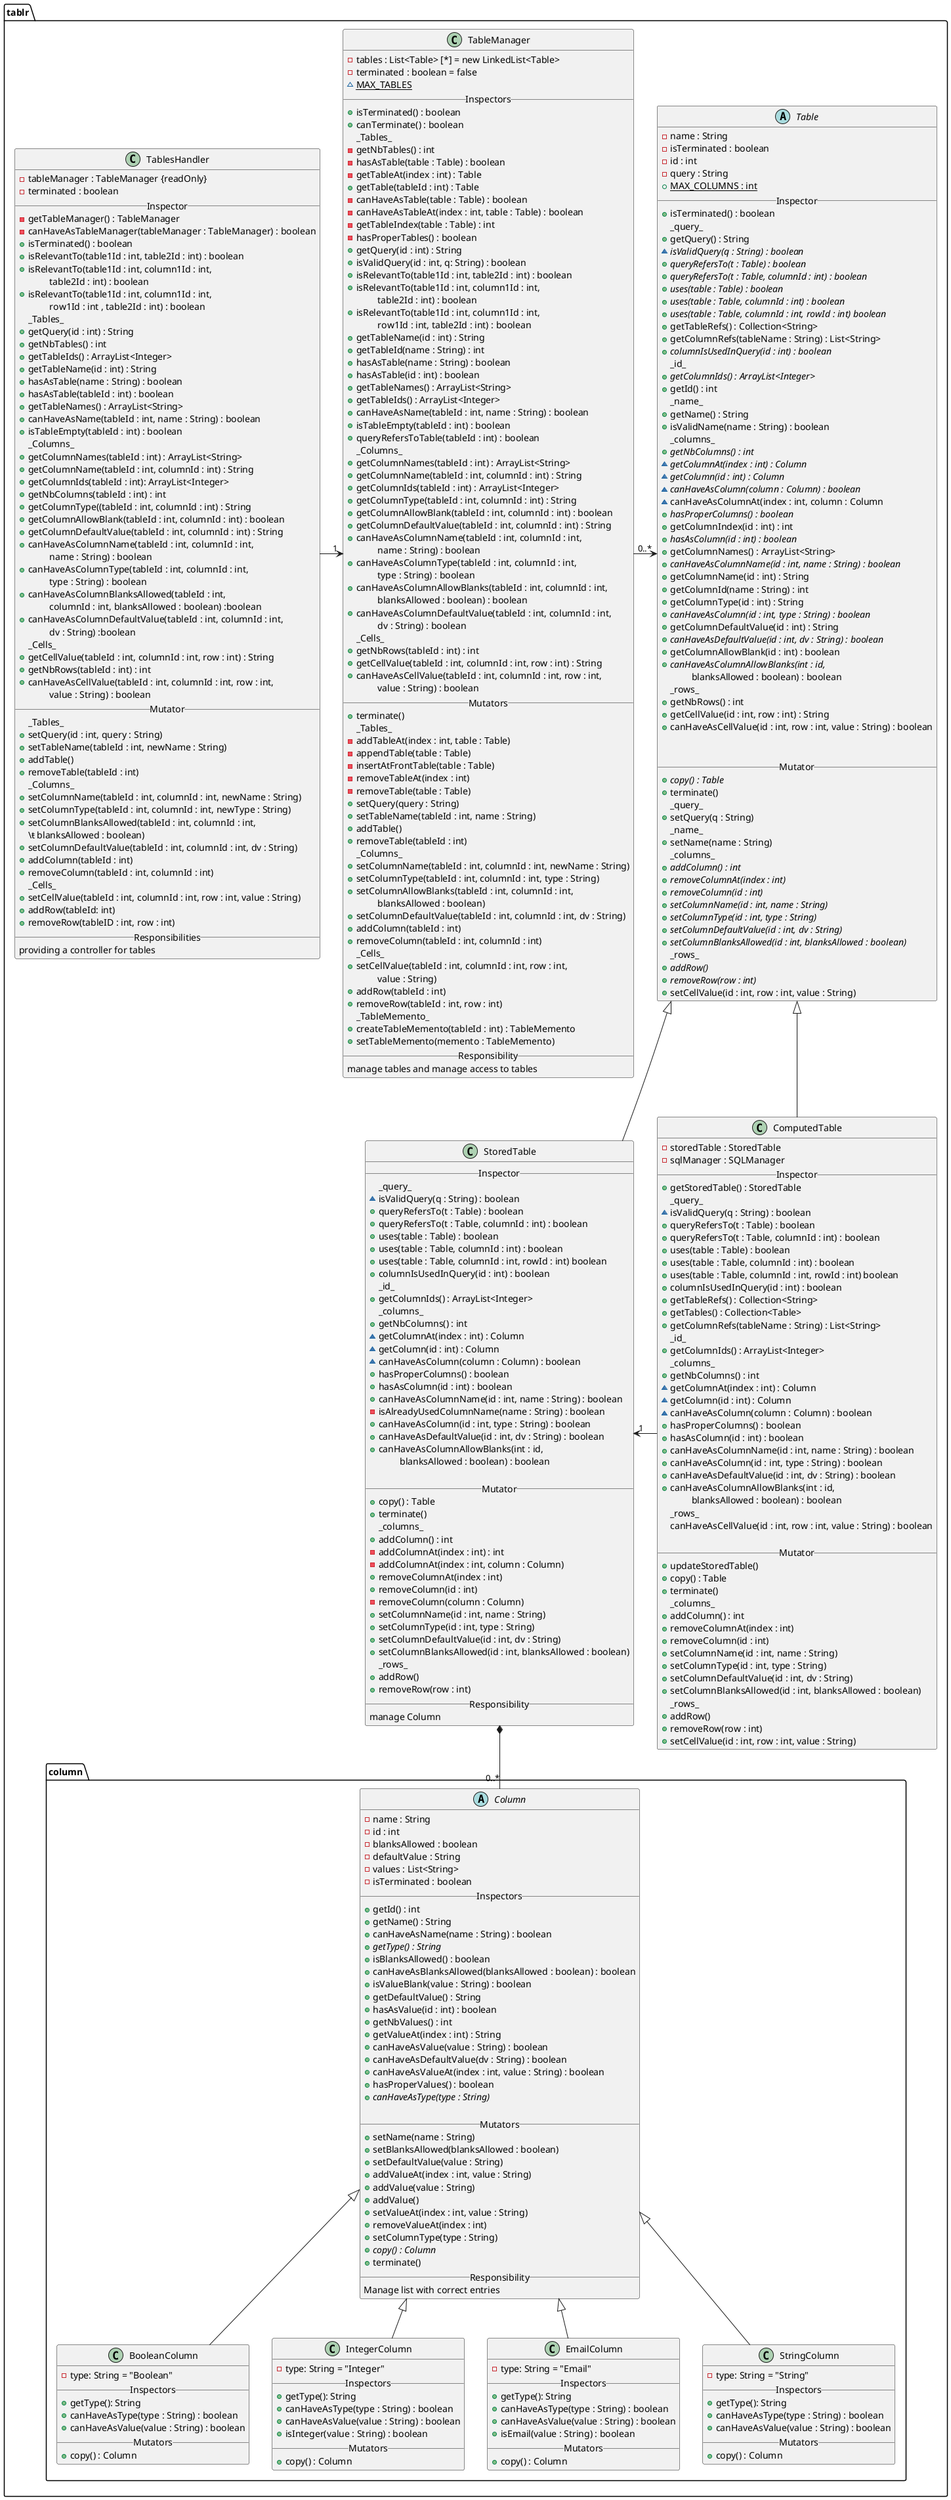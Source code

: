 @startuml

package "tablr" {



    class TablesHandler{
         - tableManager : TableManager {readOnly}
        - terminated : boolean
        __Inspector__
        - getTableManager() : TableManager
        - canHaveAsTableManager(tableManager : TableManager) : boolean
        + isTerminated() : boolean
        + isRelevantTo(table1Id : int, table2Id : int) : boolean
        + isRelevantTo(table1Id : int, column1Id : int,
            \t table2Id : int) : boolean
        + isRelevantTo(table1Id : int, column1Id : int,
            \t row1Id : int , table2Id : int) : boolean
        _Tables_
        + getQuery(id : int) : String
        + getNbTables() : int
        + getTableIds() : ArrayList<Integer>
        + getTableName(id : int) : String
        + hasAsTable(name : String) : boolean
        + hasAsTable(tableId : int) : boolean
        + getTableNames() : ArrayList<String>
        + canHaveAsName(tableId : int, name : String) : boolean
        + isTableEmpty(tableId : int) : boolean
        _Columns_
        + getColumnNames(tableId : int) : ArrayList<String>
        + getColumnName(tableId : int, columnId : int) : String
        + getColumnIds(tableId : int): ArrayList<Integer>
        + getNbColumns(tableId : int) : int
        + getColumnType((tableId : int, columnId : int) : String
        + getColumnAllowBlank(tableId : int, columnId : int) : boolean
        + getColumnDefaultValue(tableId : int, columnId : int) : String
        + canHaveAsColumnName(tableId : int, columnId : int,
            \t name : String) : boolean
        + canHaveAsColumnType(tableId : int, columnId : int,
            \t type : String) : boolean
        + canHaveAsColumnBlanksAllowed(tableId : int,
            \t columnId : int, blanksAllowed : boolean) :boolean
        + canHaveAsColumnDefaultValue(tableId : int, columnId : int,
            \t dv : String) :boolean
        _Cells_
        + getCellValue(tableId : int, columnId : int, row : int) : String
        + getNbRows(tableId : int) : int
        + canHaveAsCellValue(tableId : int, columnId : int, row : int,
            \t value : String) : boolean
        __Mutator__
        _Tables_
        + setQuery(id : int, query : String)
        + setTableName(tableId : int, newName : String)
        + addTable()
        + removeTable(tableId : int)
        _Columns_
        +setColumnName(tableId : int, columnId : int, newName : String)
        +setColumnType(tableId : int, columnId : int, newType : String)
        +setColumnBlanksAllowed(tableId : int, columnId : int,
            \ŧ blanksAllowed : boolean)
        +setColumnDefaultValue(tableId : int, columnId : int, dv : String)
        +addColumn(tableId : int)
        +removeColumn(tableId : int, columnId : int)
        _Cells_
        + setCellValue(tableId : int, columnId : int, row : int, value : String)
        + addRow(tableId: int)
        + removeRow(tableID : int, row : int)
        __Responsibilities__
        providing a controller for tables
    }


    class TableManager{
        - tables : List<Table> [*] = new LinkedList<Table>
        - terminated : boolean = false
        ~ {static} MAX_TABLES
        __Inspectors__
        + isTerminated() : boolean
        + canTerminate() : boolean
        _Tables_
        - getNbTables() : int
        - hasAsTable(table : Table) : boolean
        - getTableAt(index : int) : Table
        + getTable(tableId : int) : Table
        - canHaveAsTable(table : Table) : boolean
        - canHaveAsTableAt(index : int, table : Table) : boolean
        - getTableIndex(table : Table) : int
        - hasProperTables() : boolean
        + getQuery(id : int) : String
        + isValidQuery(id : int, q: String) : boolean
        + isRelevantTo(table1Id : int, table2Id : int) : boolean
        + isRelevantTo(table1Id : int, column1Id : int,
            \t table2Id : int) : boolean
        + isRelevantTo(table1Id : int, column1Id : int,
            \t row1Id : int, table2Id : int) : boolean
        + getTableName(id : int) : String
        + getTableId(name : String) : int
        + hasAsTable(name : String) : boolean
        + hasAsTable(id : int) : boolean
        + getTableNames() : ArrayList<String>
        + getTableIds() : ArrayList<Integer>
        + canHaveAsName(tableId : int, name : String) : boolean
        + isTableEmpty(tableId : int) : boolean
        + queryRefersToTable(tableId : int) : boolean
        _Columns_
        + getColumnNames(tableId : int) : ArrayList<String>
        + getColumnName(tableId : int, columnId : int) : String
        + getColumnIds(tableId : int) : ArrayList<Integer>
        + getColumnType(tableId : int, columnId : int) : String
        + getColumnAllowBlank(tableId : int, columnId : int) : boolean
        + getColumnDefaultValue(tableId : int, columnId : int) : String
        + canHaveAsColumnName(tableId : int, columnId : int,
            \t name : String) : boolean
        + canHaveAsColumnType(tableId : int, columnId : int,
            \t type : String) : boolean
        + canHaveAsColumnAllowBlanks(tableId : int, columnId : int,
            \t blanksAllowed : boolean) : boolean
        + canHaveAsColumnDefaultValue(tableId : int, columnId : int,
            \t dv : String) : boolean
        _Cells_
        + getNbRows(tableId : int) : int
        + getCellValue(tableId : int, columnId : int, row : int) : String
        + canHaveAsCellValue(tableId : int, columnId : int, row : int,
            \t value : String) : boolean
        __Mutators__
        + terminate()
        _Tables_
        - addTableAt(index : int, table : Table)
        - appendTable(table : Table)
        - insertAtFrontTable(table : Table)
        - removeTableAt(index : int)
        - removeTable(table : Table)
        + setQuery(query : String)
        + setTableName(tableId : int, name : String)
        + addTable()
        + removeTable(tableId : int)
        _Columns_
        + setColumnName(tableId : int, columnId : int, newName : String)
        + setColumnType(tableId : int, columnId : int, type : String)
        + setColumnAllowBlanks(tableId : int, columnId : int,
            \t blanksAllowed : boolean)
        + setColumnDefaultValue(tableId : int, columnId : int, dv : String)
        + addColumn(tableId : int)
        + removeColumn(tableId : int, columnId : int)
        _Cells_
        + setCellValue(tableId : int, columnId : int, row : int,
            \t value : String)
        + addRow(tableId : int)
        + removeRow(tableId : int, row : int)
        _TableMemento_
        + createTableMemento(tableId : int) : TableMemento
        + setTableMemento(memento : TableMemento)
        __Responsibility__
        manage tables and manage access to tables
    }

    TableManager -right-> "0..*" Table
    TablesHandler -right-> "1" TableManager




    abstract class Table{
        - name : String
        - isTerminated : boolean
        - id : int
        - query : String
        + {static} MAX_COLUMNS : int
        __Inspector__
        + isTerminated() : boolean
        _query_
        + getQuery() : String
        ~ {abstract} isValidQuery(q : String) : boolean
        + {abstract} queryRefersTo(t : Table) : boolean
        + {abstract} queryRefersTo(t : Table, columnId : int) : boolean
        + {abstract} uses(table : Table) : boolean
        + {abstract} uses(table : Table, columnId : int) : boolean
        + {abstract} uses(table : Table, columnId : int, rowId : int) boolean
        + getTableRefs() : Collection<String>
        + getColumnRefs(tableName : String) : List<String>
        + {abstract} columnIsUsedInQuery(id : int) : boolean
        _id_
        + {abstract} getColumnIds() : ArrayList<Integer>
        + getId() : int
        _name_
        + getName() : String
        + isValidName(name : String) : boolean
        _columns_
        + {abstract} getNbColumns() : int
        ~ {abstract} getColumnAt(index : int) : Column
        ~ {abstract} getColumn(id : int) : Column
        ~ {abstract} canHaveAsColumn(column : Column) : boolean
        ~ canHaveAsColumnAt(index : int, column : Column
        + {abstract} hasProperColumns() : boolean
        + getColumnIndex(id : int) : int
        + {abstract} hasAsColumn(id : int) : boolean
        + getColumnNames() : ArrayList<String>
        + {abstract} canHaveAsColumnName(id : int, name : String) : boolean
        + getColumnName(id : int) : String
        + getColumnId(name : String) : int
        + getColumnType(id : int) : String
        + {abstract} canHaveAsColumn(id : int, type : String) : boolean
        + getColumnDefaultValue(id : int) : String
        + {abstract} canHaveAsDefaultValue(id : int, dv : String) : boolean
        + getColumnAllowBlank(id : int) : boolean
        + {abstract} canHaveAsColumnAllowBlanks(int : id,
            \t blanksAllowed : boolean) : boolean
        _rows_
        + getNbRows() : int
        + getCellValue(id : int, row : int) : String
        + canHaveAsCellValue(id : int, row : int, value : String) : boolean


        __Mutator__
        + {abstract} copy() : Table
        + terminate()
        _query_
        + setQuery(q : String)
        _name_
        + setName(name : String)
        _columns_
        + {abstract} addColumn() : int
        + {abstract} removeColumnAt(index : int)
        + {abstract} removeColumn(id : int)
        + {abstract} setColumnName(id : int, name : String)
        + {abstract} setColumnType(id : int, type : String)
        + {abstract} setColumnDefaultValue(id : int, dv : String)
        + {abstract} setColumnBlanksAllowed(id : int, blanksAllowed : boolean)
        _rows_
        + {abstract} addRow()
        + {abstract} removeRow(row : int)
        + setCellValue(id : int, row : int, value : String)
    }

    class StoredTable {
        __Inspector__
        _query_
        ~ isValidQuery(q : String) : boolean
        + queryRefersTo(t : Table) : boolean
        + queryRefersTo(t : Table, columnId : int) : boolean
        + uses(table : Table) : boolean
        + uses(table : Table, columnId : int) : boolean
        + uses(table : Table, columnId : int, rowId : int) boolean
        + columnIsUsedInQuery(id : int) : boolean
        _id_
        + getColumnIds() : ArrayList<Integer>
        _columns_
        + getNbColumns() : int
        ~ getColumnAt(index : int) : Column
        ~ getColumn(id : int) : Column
        ~ canHaveAsColumn(column : Column) : boolean
        + hasProperColumns() : boolean
        + hasAsColumn(id : int) : boolean
        + canHaveAsColumnName(id : int, name : String) : boolean
        - isAlreadyUsedColumnName(name : String) : boolean
        + canHaveAsColumn(id : int, type : String) : boolean
        + canHaveAsDefaultValue(id : int, dv : String) : boolean
        + canHaveAsColumnAllowBlanks(int : id,
            \t blanksAllowed : boolean) : boolean

        __Mutator__
        + copy() : Table
        + terminate()
        _columns_
        + addColumn() : int
        - addColumnAt(index : int) : int
        - addColumnAt(index : int, column : Column)
        + removeColumnAt(index : int)
        + removeColumn(id : int)
        - removeColumn(column : Column)
        + setColumnName(id : int, name : String)
        + setColumnType(id : int, type : String)
        + setColumnDefaultValue(id : int, dv : String)
        + setColumnBlanksAllowed(id : int, blanksAllowed : boolean)
        _rows_
        + addRow()
        + removeRow(row : int)
        __Responsibility__
            manage Column
    }

    class ComputedTable {
        - storedTable : StoredTable
        - sqlManager : SQLManager
        __Inspector__
        + getStoredTable() : StoredTable
        _query_
        ~ isValidQuery(q : String) : boolean
        + queryRefersTo(t : Table) : boolean
        + queryRefersTo(t : Table, columnId : int) : boolean
        + uses(table : Table) : boolean
        + uses(table : Table, columnId : int) : boolean
        + uses(table : Table, columnId : int, rowId : int) boolean
        + columnIsUsedInQuery(id : int) : boolean
        + getTableRefs() : Collection<String>
        + getTables() : Collection<Table>
        + getColumnRefs(tableName : String) : List<String>
        _id_
        + getColumnIds() : ArrayList<Integer>
        _columns_
        + getNbColumns() : int
        ~ getColumnAt(index : int) : Column
        ~ getColumn(id : int) : Column
        ~ canHaveAsColumn(column : Column) : boolean
        + hasProperColumns() : boolean
        + hasAsColumn(id : int) : boolean
        + canHaveAsColumnName(id : int, name : String) : boolean
        + canHaveAsColumn(id : int, type : String) : boolean
        + canHaveAsDefaultValue(id : int, dv : String) : boolean
        + canHaveAsColumnAllowBlanks(int : id,
            \t blanksAllowed : boolean) : boolean
        _rows_
        canHaveAsCellValue(id : int, row : int, value : String) : boolean

        __Mutator__
        + updateStoredTable()
        + copy() : Table
        + terminate()
        _columns_
        + addColumn() : int
        + removeColumnAt(index : int)
        + removeColumn(id : int)
        + setColumnName(id : int, name : String)
        + setColumnType(id : int, type : String)
        + setColumnDefaultValue(id : int, dv : String)
        + setColumnBlanksAllowed(id : int, blanksAllowed : boolean)
        _rows_
        + addRow()
        + removeRow(row : int)
        + setCellValue(id : int, row : int, value : String)
    }

    StoredTable -up-|> Table
    ComputedTable -up-|> Table
    ComputedTable -left-> "1" StoredTable

    package "column" {

        Column <|-- BooleanColumn
        Column <|-- IntegerColumn
        Column <|-- EmailColumn
        Column <|-- StringColumn

        abstract class Column {
            -name : String
            - id : int
            -blanksAllowed : boolean
            -defaultValue : String
            -values : List<String>
            - isTerminated : boolean
            __Inspectors__
            + getId() : int
            + getName() : String
            + canHaveAsName(name : String) : boolean
            + {abstract} getType() : String
            + isBlanksAllowed() : boolean
            + canHaveAsBlanksAllowed(blanksAllowed : boolean) : boolean
            + isValueBlank(value : String) : boolean
            + getDefaultValue() : String
            + hasAsValue(id : int) : boolean
            + getNbValues() : int
            + getValueAt(index : int) : String
            + canHaveAsValue(value : String) : boolean
            + canHaveAsDefaultValue(dv : String) : boolean
            + canHaveAsValueAt(index : int, value : String) : boolean
            + hasProperValues() : boolean
            + {abstract} canHaveAsType(type : String)

            __Mutators__
            + setName(name : String)
            + setBlanksAllowed(blanksAllowed : boolean)
            + setDefaultValue(value : String)
            + addValueAt(index : int, value : String)
            + addValue(value : String)
            + addValue()
            + setValueAt(index : int, value : String)
            + removeValueAt(index : int)
            + setColumnType(type : String)
            + {abstract} copy() : Column
            + terminate()
            __Responsibility__
            Manage list with correct entries
        }

        StoredTable *-- "0..*" Column

        class BooleanColumn{
            -type: String = "Boolean"
            __Inspectors__
            +getType(): String
            +canHaveAsType(type : String) : boolean
            +canHaveAsValue(value : String) : boolean
            __Mutators__
            + copy() : Column
        }
        class StringColumn{
            -type: String = "String"
            __Inspectors__
            +getType(): String
            +canHaveAsType(type : String) : boolean
            +canHaveAsValue(value : String) : boolean
            __Mutators__
            + copy() : Column
        }
        class EmailColumn{
            -type: String = "Email"
            __Inspectors__
            +getType(): String
            +canHaveAsType(type : String) : boolean
            +canHaveAsValue(value : String) : boolean
            + isEmail(value : String) : boolean
            __Mutators__
            + copy() : Column
        }
        class IntegerColumn{
            -type: String = "Integer"
            __Inspectors__
            +getType(): String
            +canHaveAsType(type : String) : boolean
            +canHaveAsValue(value : String) : boolean
            + isInteger(value : String) : boolean
            __Mutators__
            + copy() : Column
        }
    }
}


@enduml